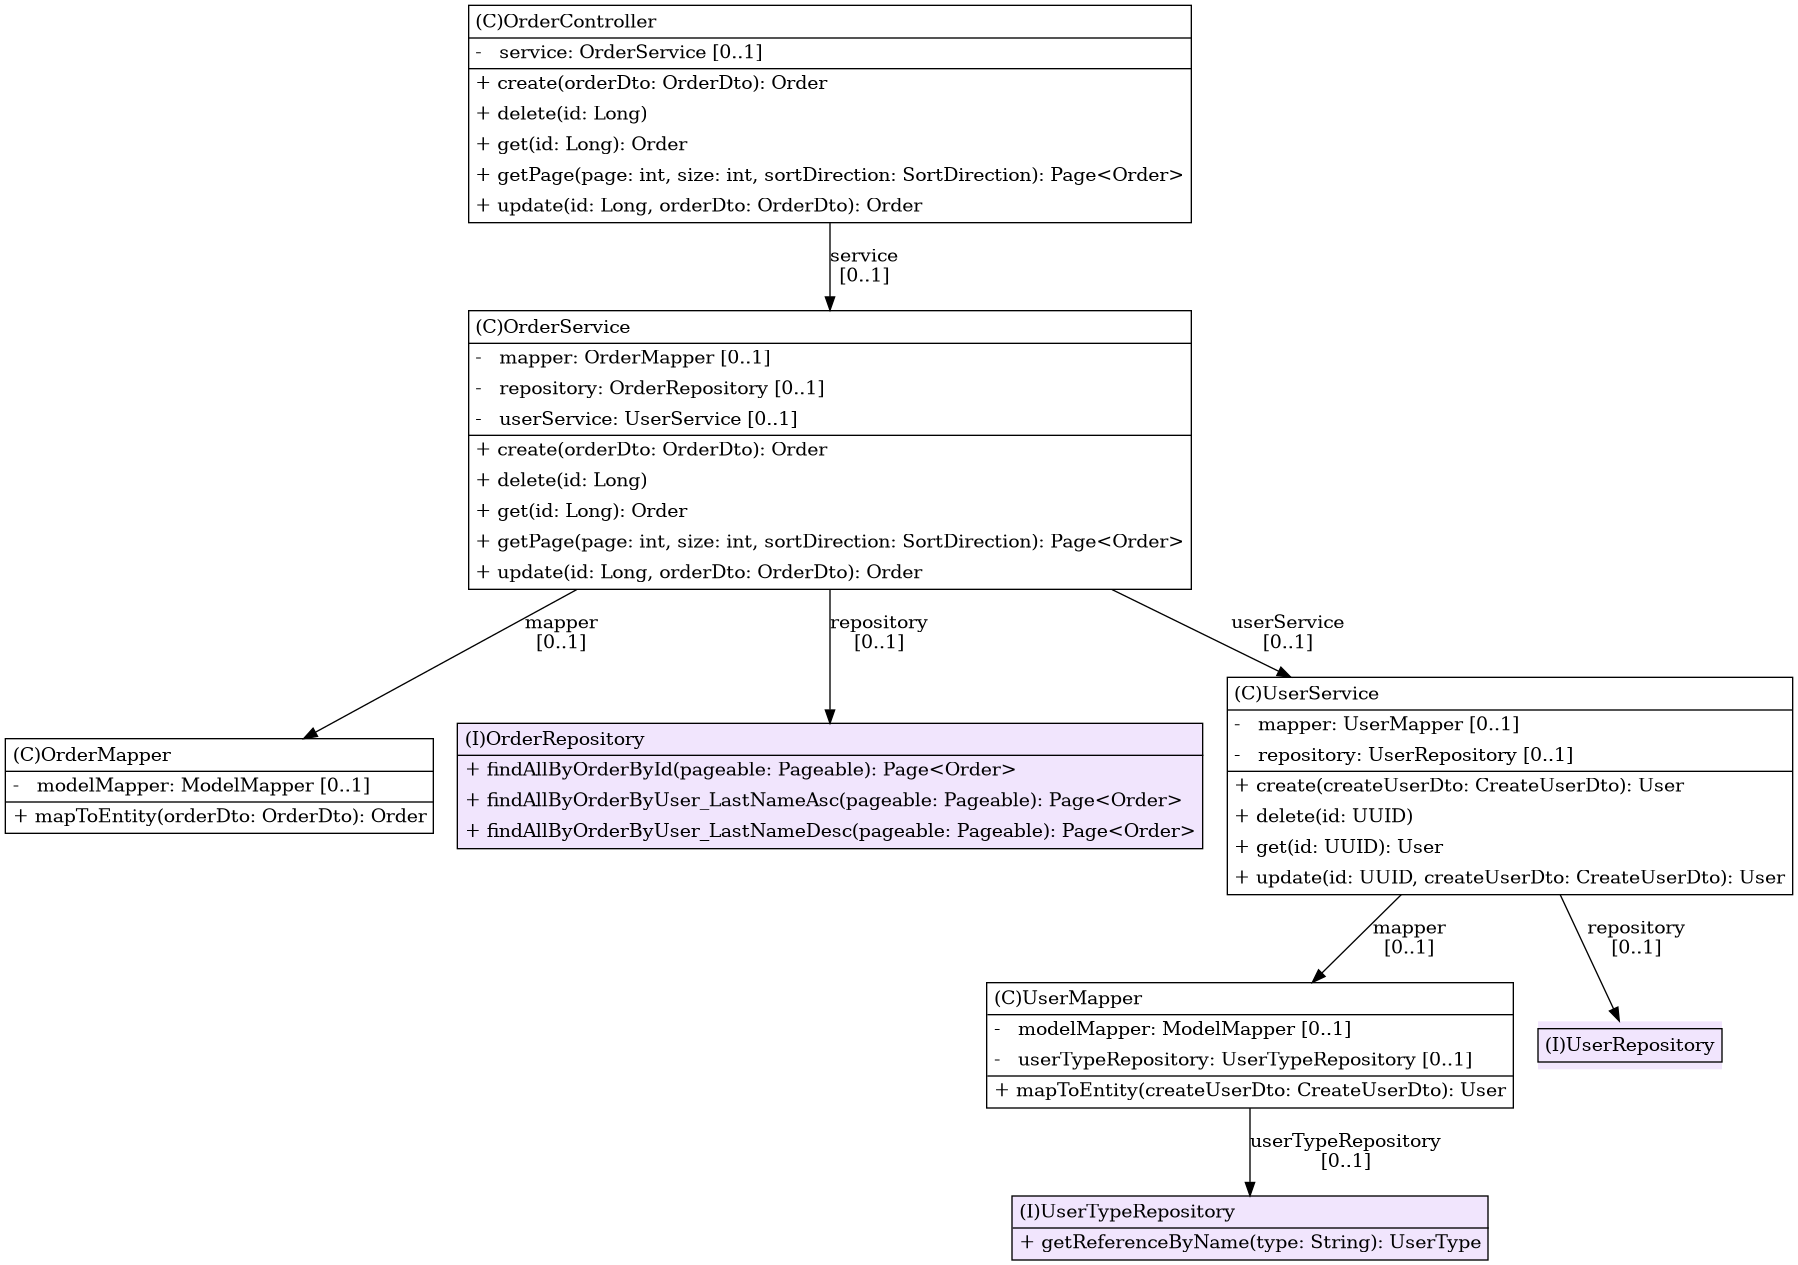 @startuml

/' diagram meta data start
config=StructureConfiguration;
{
  "projectClassification": {
    "searchMode": "OpenProject", // OpenProject, AllProjects
    "includedProjects": "",
    "pathEndKeywords": "*.impl",
    "isClientPath": "",
    "isClientName": "",
    "isTestPath": "",
    "isTestName": "",
    "isMappingPath": "",
    "isMappingName": "",
    "isDataAccessPath": "",
    "isDataAccessName": "",
    "isDataStructurePath": "",
    "isDataStructureName": "",
    "isInterfaceStructuresPath": "",
    "isInterfaceStructuresName": "",
    "isEntryPointPath": "",
    "isEntryPointName": "",
    "treatFinalFieldsAsMandatory": false
  },
  "graphRestriction": {
    "classPackageExcludeFilter": "",
    "classPackageIncludeFilter": "",
    "classNameExcludeFilter": "",
    "classNameIncludeFilter": "",
    "methodNameExcludeFilter": "",
    "methodNameIncludeFilter": "",
    "removeByInheritance": "", // inheritance/annotation based filtering is done in a second step
    "removeByAnnotation": "",
    "removeByClassPackage": "", // cleanup the graph after inheritance/annotation based filtering is done
    "removeByClassName": "",
    "cutMappings": false,
    "cutEnum": true,
    "cutTests": true,
    "cutClient": true,
    "cutDataAccess": false,
    "cutInterfaceStructures": false,
    "cutDataStructures": false,
    "cutGetterAndSetter": true,
    "cutConstructors": true
  },
  "graphTraversal": {
    "forwardDepth": 6,
    "backwardDepth": 6,
    "classPackageExcludeFilter": "",
    "classPackageIncludeFilter": "",
    "classNameExcludeFilter": "",
    "classNameIncludeFilter": "",
    "methodNameExcludeFilter": "",
    "methodNameIncludeFilter": "",
    "hideMappings": false,
    "hideDataStructures": false,
    "hidePrivateMethods": true,
    "hideInterfaceCalls": false, // indirection: implementation -> interface (is hidden) -> implementation
    "onlyShowApplicationEntryPoints": false, // root node is included
    "useMethodCallsForStructureDiagram": "ForwardOnly" // ForwardOnly, BothDirections, No
  },
  "details": {
    "aggregation": "GroupByClass", // ByClass, GroupByClass, None
    "showClassGenericTypes": true,
    "showMethods": true,
    "showMethodParameterNames": true,
    "showMethodParameterTypes": true,
    "showMethodReturnType": true,
    "showPackageLevels": 0,
    "showDetailedClassStructure": true
  },
  "rootClass": "ru.tinkoff.academy.landscape.controller.OrderController",
  "extensionCallbackMethod": "" // qualified.class.name#methodName - signature: public static String method(String)
}
diagram meta data end '/



digraph g {
    rankdir="TB"
    splines=polyline
    

'nodes 
OrderController2122485325[
	label=<<TABLE BORDER="1" CELLBORDER="0" CELLPADDING="4" CELLSPACING="0">
<TR><TD ALIGN="LEFT" >(C)OrderController</TD></TR>
<HR/>
<TR><TD ALIGN="LEFT" >-   service: OrderService [0..1]</TD></TR>
<HR/>
<TR><TD ALIGN="LEFT" >+ create(orderDto: OrderDto): Order</TD></TR>
<TR><TD ALIGN="LEFT" >+ delete(id: Long)</TD></TR>
<TR><TD ALIGN="LEFT" >+ get(id: Long): Order</TD></TR>
<TR><TD ALIGN="LEFT" >+ getPage(page: int, size: int, sortDirection: SortDirection): Page&lt;Order&gt;</TD></TR>
<TR><TD ALIGN="LEFT" >+ update(id: Long, orderDto: OrderDto): Order</TD></TR>
</TABLE>>
	style=filled
	margin=0
	shape=plaintext
	fillcolor="#FFFFFF"
];

OrderMapper2129324402[
	label=<<TABLE BORDER="1" CELLBORDER="0" CELLPADDING="4" CELLSPACING="0">
<TR><TD ALIGN="LEFT" >(C)OrderMapper</TD></TR>
<HR/>
<TR><TD ALIGN="LEFT" >-   modelMapper: ModelMapper [0..1]</TD></TR>
<HR/>
<TR><TD ALIGN="LEFT" >+ mapToEntity(orderDto: OrderDto): Order</TD></TR>
</TABLE>>
	style=filled
	margin=0
	shape=plaintext
	fillcolor="#FFFFFF"
];

OrderRepository859109893[
	label=<<TABLE BORDER="1" CELLBORDER="0" CELLPADDING="4" CELLSPACING="0">
<TR><TD ALIGN="LEFT" >(I)OrderRepository</TD></TR>
<HR/>
<TR><TD ALIGN="LEFT" >+ findAllByOrderById(pageable: Pageable): Page&lt;Order&gt;</TD></TR>
<TR><TD ALIGN="LEFT" >+ findAllByOrderByUser_LastNameAsc(pageable: Pageable): Page&lt;Order&gt;</TD></TR>
<TR><TD ALIGN="LEFT" >+ findAllByOrderByUser_LastNameDesc(pageable: Pageable): Page&lt;Order&gt;</TD></TR>
</TABLE>>
	style=filled
	margin=0
	shape=plaintext
	fillcolor="#F1E5FD"
];

OrderService1563819612[
	label=<<TABLE BORDER="1" CELLBORDER="0" CELLPADDING="4" CELLSPACING="0">
<TR><TD ALIGN="LEFT" >(C)OrderService</TD></TR>
<HR/>
<TR><TD ALIGN="LEFT" >-   mapper: OrderMapper [0..1]</TD></TR>
<TR><TD ALIGN="LEFT" >-   repository: OrderRepository [0..1]</TD></TR>
<TR><TD ALIGN="LEFT" >-   userService: UserService [0..1]</TD></TR>
<HR/>
<TR><TD ALIGN="LEFT" >+ create(orderDto: OrderDto): Order</TD></TR>
<TR><TD ALIGN="LEFT" >+ delete(id: Long)</TD></TR>
<TR><TD ALIGN="LEFT" >+ get(id: Long): Order</TD></TR>
<TR><TD ALIGN="LEFT" >+ getPage(page: int, size: int, sortDirection: SortDirection): Page&lt;Order&gt;</TD></TR>
<TR><TD ALIGN="LEFT" >+ update(id: Long, orderDto: OrderDto): Order</TD></TR>
</TABLE>>
	style=filled
	margin=0
	shape=plaintext
	fillcolor="#FFFFFF"
];

UserMapper2129324402[
	label=<<TABLE BORDER="1" CELLBORDER="0" CELLPADDING="4" CELLSPACING="0">
<TR><TD ALIGN="LEFT" >(C)UserMapper</TD></TR>
<HR/>
<TR><TD ALIGN="LEFT" >-   modelMapper: ModelMapper [0..1]</TD></TR>
<TR><TD ALIGN="LEFT" >-   userTypeRepository: UserTypeRepository [0..1]</TD></TR>
<HR/>
<TR><TD ALIGN="LEFT" >+ mapToEntity(createUserDto: CreateUserDto): User</TD></TR>
</TABLE>>
	style=filled
	margin=0
	shape=plaintext
	fillcolor="#FFFFFF"
];

UserRepository859109893[
	label=<<TABLE BORDER="1" CELLBORDER="0" CELLPADDING="4" CELLSPACING="0">
<TR><TD ALIGN="LEFT" >(I)UserRepository</TD></TR>
</TABLE>>
	style=filled
	margin=0
	shape=plaintext
	fillcolor="#F1E5FD"
];

UserService1563819612[
	label=<<TABLE BORDER="1" CELLBORDER="0" CELLPADDING="4" CELLSPACING="0">
<TR><TD ALIGN="LEFT" >(C)UserService</TD></TR>
<HR/>
<TR><TD ALIGN="LEFT" >-   mapper: UserMapper [0..1]</TD></TR>
<TR><TD ALIGN="LEFT" >-   repository: UserRepository [0..1]</TD></TR>
<HR/>
<TR><TD ALIGN="LEFT" >+ create(createUserDto: CreateUserDto): User</TD></TR>
<TR><TD ALIGN="LEFT" >+ delete(id: UUID)</TD></TR>
<TR><TD ALIGN="LEFT" >+ get(id: UUID): User</TD></TR>
<TR><TD ALIGN="LEFT" >+ update(id: UUID, createUserDto: CreateUserDto): User</TD></TR>
</TABLE>>
	style=filled
	margin=0
	shape=plaintext
	fillcolor="#FFFFFF"
];

UserTypeRepository859109893[
	label=<<TABLE BORDER="1" CELLBORDER="0" CELLPADDING="4" CELLSPACING="0">
<TR><TD ALIGN="LEFT" >(I)UserTypeRepository</TD></TR>
<HR/>
<TR><TD ALIGN="LEFT" >+ getReferenceByName(type: String): UserType</TD></TR>
</TABLE>>
	style=filled
	margin=0
	shape=plaintext
	fillcolor="#F1E5FD"
];

'edges    
OrderController2122485325 -> OrderService1563819612[label="service
[0..1]"];
OrderService1563819612 -> OrderMapper2129324402[label="mapper
[0..1]"];
OrderService1563819612 -> OrderRepository859109893[label="repository
[0..1]"];
OrderService1563819612 -> UserService1563819612[label="userService
[0..1]"];
UserMapper2129324402 -> UserTypeRepository859109893[label="userTypeRepository
[0..1]"];
UserService1563819612 -> UserMapper2129324402[label="mapper
[0..1]"];
UserService1563819612 -> UserRepository859109893[label="repository
[0..1]"];
    
}
@enduml